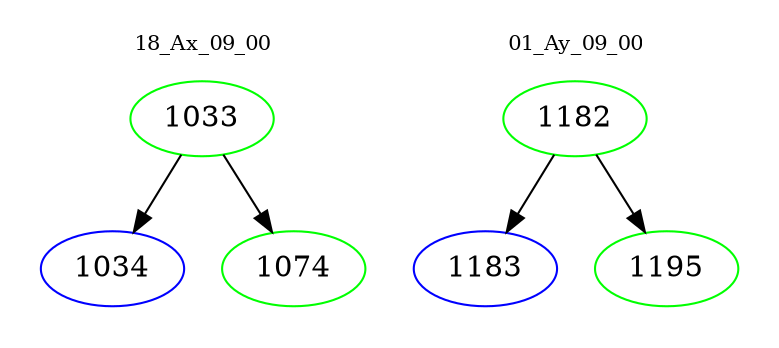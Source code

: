 digraph{
subgraph cluster_0 {
color = white
label = "18_Ax_09_00";
fontsize=10;
T0_1033 [label="1033", color="green"]
T0_1033 -> T0_1034 [color="black"]
T0_1034 [label="1034", color="blue"]
T0_1033 -> T0_1074 [color="black"]
T0_1074 [label="1074", color="green"]
}
subgraph cluster_1 {
color = white
label = "01_Ay_09_00";
fontsize=10;
T1_1182 [label="1182", color="green"]
T1_1182 -> T1_1183 [color="black"]
T1_1183 [label="1183", color="blue"]
T1_1182 -> T1_1195 [color="black"]
T1_1195 [label="1195", color="green"]
}
}
